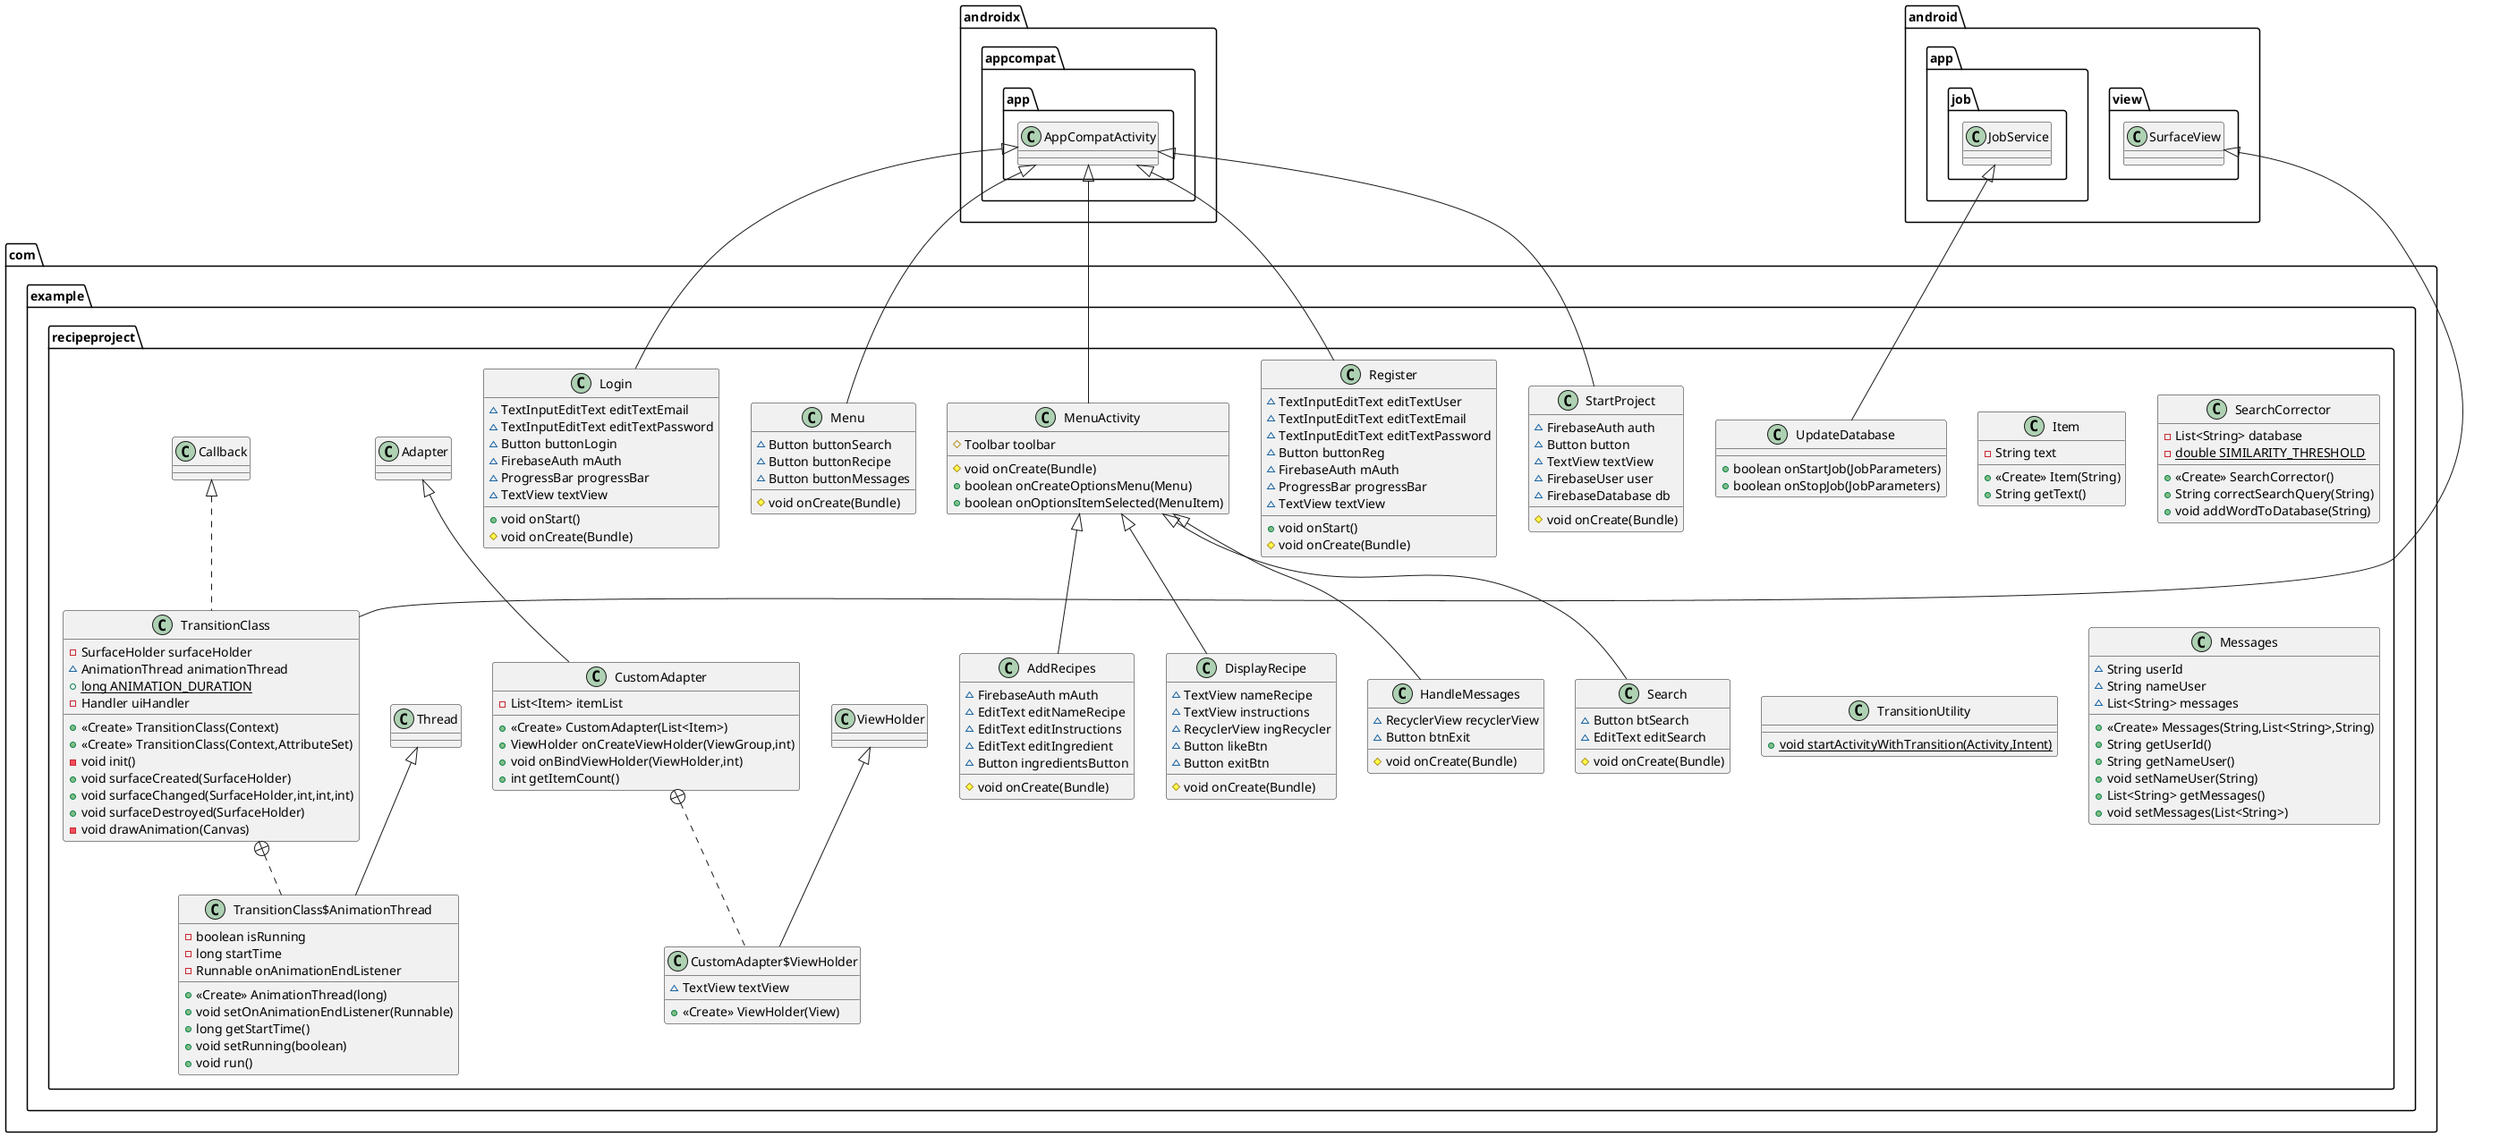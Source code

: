 @startuml
class com.example.recipeproject.Item {
- String text
+ <<Create>> Item(String)
+ String getText()
}


class com.example.recipeproject.SearchCorrector {
- List<String> database
- {static} double SIMILARITY_THRESHOLD
+ <<Create>> SearchCorrector()
+ String correctSearchQuery(String)
+ void addWordToDatabase(String)
}


class com.example.recipeproject.UpdateDatabase {
+ boolean onStartJob(JobParameters)
+ boolean onStopJob(JobParameters)
}

class com.example.recipeproject.AddRecipes {
~ FirebaseAuth mAuth
~ EditText editNameRecipe
~ EditText editInstructions
~ EditText editIngredient
~ Button ingredientsButton
# void onCreate(Bundle)
}


class com.example.recipeproject.MenuActivity {
# Toolbar toolbar
# void onCreate(Bundle)
+ boolean onCreateOptionsMenu(Menu)
+ boolean onOptionsItemSelected(MenuItem)
}


class com.example.recipeproject.CustomAdapter {
- List<Item> itemList
+ <<Create>> CustomAdapter(List<Item>)
+ ViewHolder onCreateViewHolder(ViewGroup,int)
+ void onBindViewHolder(ViewHolder,int)
+ int getItemCount()
}


class com.example.recipeproject.CustomAdapter$ViewHolder {
~ TextView textView
+ <<Create>> ViewHolder(View)
}


class com.example.recipeproject.Menu {
~ Button buttonSearch
~ Button buttonRecipe
~ Button buttonMessages
# void onCreate(Bundle)
}


class com.example.recipeproject.Login {
~ TextInputEditText editTextEmail
~ TextInputEditText editTextPassword
~ Button buttonLogin
~ FirebaseAuth mAuth
~ ProgressBar progressBar
~ TextView textView
+ void onStart()
# void onCreate(Bundle)
}


class com.example.recipeproject.StartProject {
~ FirebaseAuth auth
~ Button button
~ TextView textView
~ FirebaseUser user
~ FirebaseDatabase db
# void onCreate(Bundle)
}


class com.example.recipeproject.TransitionUtility {
+ {static} void startActivityWithTransition(Activity,Intent)
}

class com.example.recipeproject.DisplayRecipe {
~ TextView nameRecipe
~ TextView instructions
~ RecyclerView ingRecycler
~ Button likeBtn
~ Button exitBtn
# void onCreate(Bundle)
}


class com.example.recipeproject.Messages {
~ String userId
~ String nameUser
~ List<String> messages
+ <<Create>> Messages(String,List<String>,String)
+ String getUserId()
+ String getNameUser()
+ void setNameUser(String)
+ List<String> getMessages()
+ void setMessages(List<String>)
}


class com.example.recipeproject.HandleMessages {
~ RecyclerView recyclerView
~ Button btnExit
# void onCreate(Bundle)
}


class com.example.recipeproject.TransitionClass {
- SurfaceHolder surfaceHolder
~ AnimationThread animationThread
+ {static} long ANIMATION_DURATION
- Handler uiHandler
+ <<Create>> TransitionClass(Context)
+ <<Create>> TransitionClass(Context,AttributeSet)
- void init()
+ void surfaceCreated(SurfaceHolder)
+ void surfaceChanged(SurfaceHolder,int,int,int)
+ void surfaceDestroyed(SurfaceHolder)
- void drawAnimation(Canvas)
}


class com.example.recipeproject.TransitionClass$AnimationThread {
- boolean isRunning
- long startTime
- Runnable onAnimationEndListener
+ <<Create>> AnimationThread(long)
+ void setOnAnimationEndListener(Runnable)
+ long getStartTime()
+ void setRunning(boolean)
+ void run()
}


class com.example.recipeproject.Register {
~ TextInputEditText editTextUser
~ TextInputEditText editTextEmail
~ TextInputEditText editTextPassword
~ Button buttonReg
~ FirebaseAuth mAuth
~ ProgressBar progressBar
~ TextView textView
+ void onStart()
# void onCreate(Bundle)
}


class com.example.recipeproject.Search {
~ Button btSearch
~ EditText editSearch
# void onCreate(Bundle)
}




android.app.job.JobService <|-- com.example.recipeproject.UpdateDatabase
com.example.recipeproject.MenuActivity <|-- com.example.recipeproject.AddRecipes
androidx.appcompat.app.AppCompatActivity <|-- com.example.recipeproject.MenuActivity
com.example.recipeproject.Adapter <|-- com.example.recipeproject.CustomAdapter
com.example.recipeproject.CustomAdapter +.. com.example.recipeproject.CustomAdapter$ViewHolder
com.example.recipeproject.ViewHolder <|-- com.example.recipeproject.CustomAdapter$ViewHolder
androidx.appcompat.app.AppCompatActivity <|-- com.example.recipeproject.Menu
androidx.appcompat.app.AppCompatActivity <|-- com.example.recipeproject.Login
androidx.appcompat.app.AppCompatActivity <|-- com.example.recipeproject.StartProject
com.example.recipeproject.MenuActivity <|-- com.example.recipeproject.DisplayRecipe
com.example.recipeproject.MenuActivity <|-- com.example.recipeproject.HandleMessages
com.example.recipeproject.Callback <|.. com.example.recipeproject.TransitionClass
android.view.SurfaceView <|-- com.example.recipeproject.TransitionClass
com.example.recipeproject.TransitionClass +.. com.example.recipeproject.TransitionClass$AnimationThread
com.example.recipeproject.Thread <|-- com.example.recipeproject.TransitionClass$AnimationThread
androidx.appcompat.app.AppCompatActivity <|-- com.example.recipeproject.Register
com.example.recipeproject.MenuActivity <|-- com.example.recipeproject.Search
@enduml